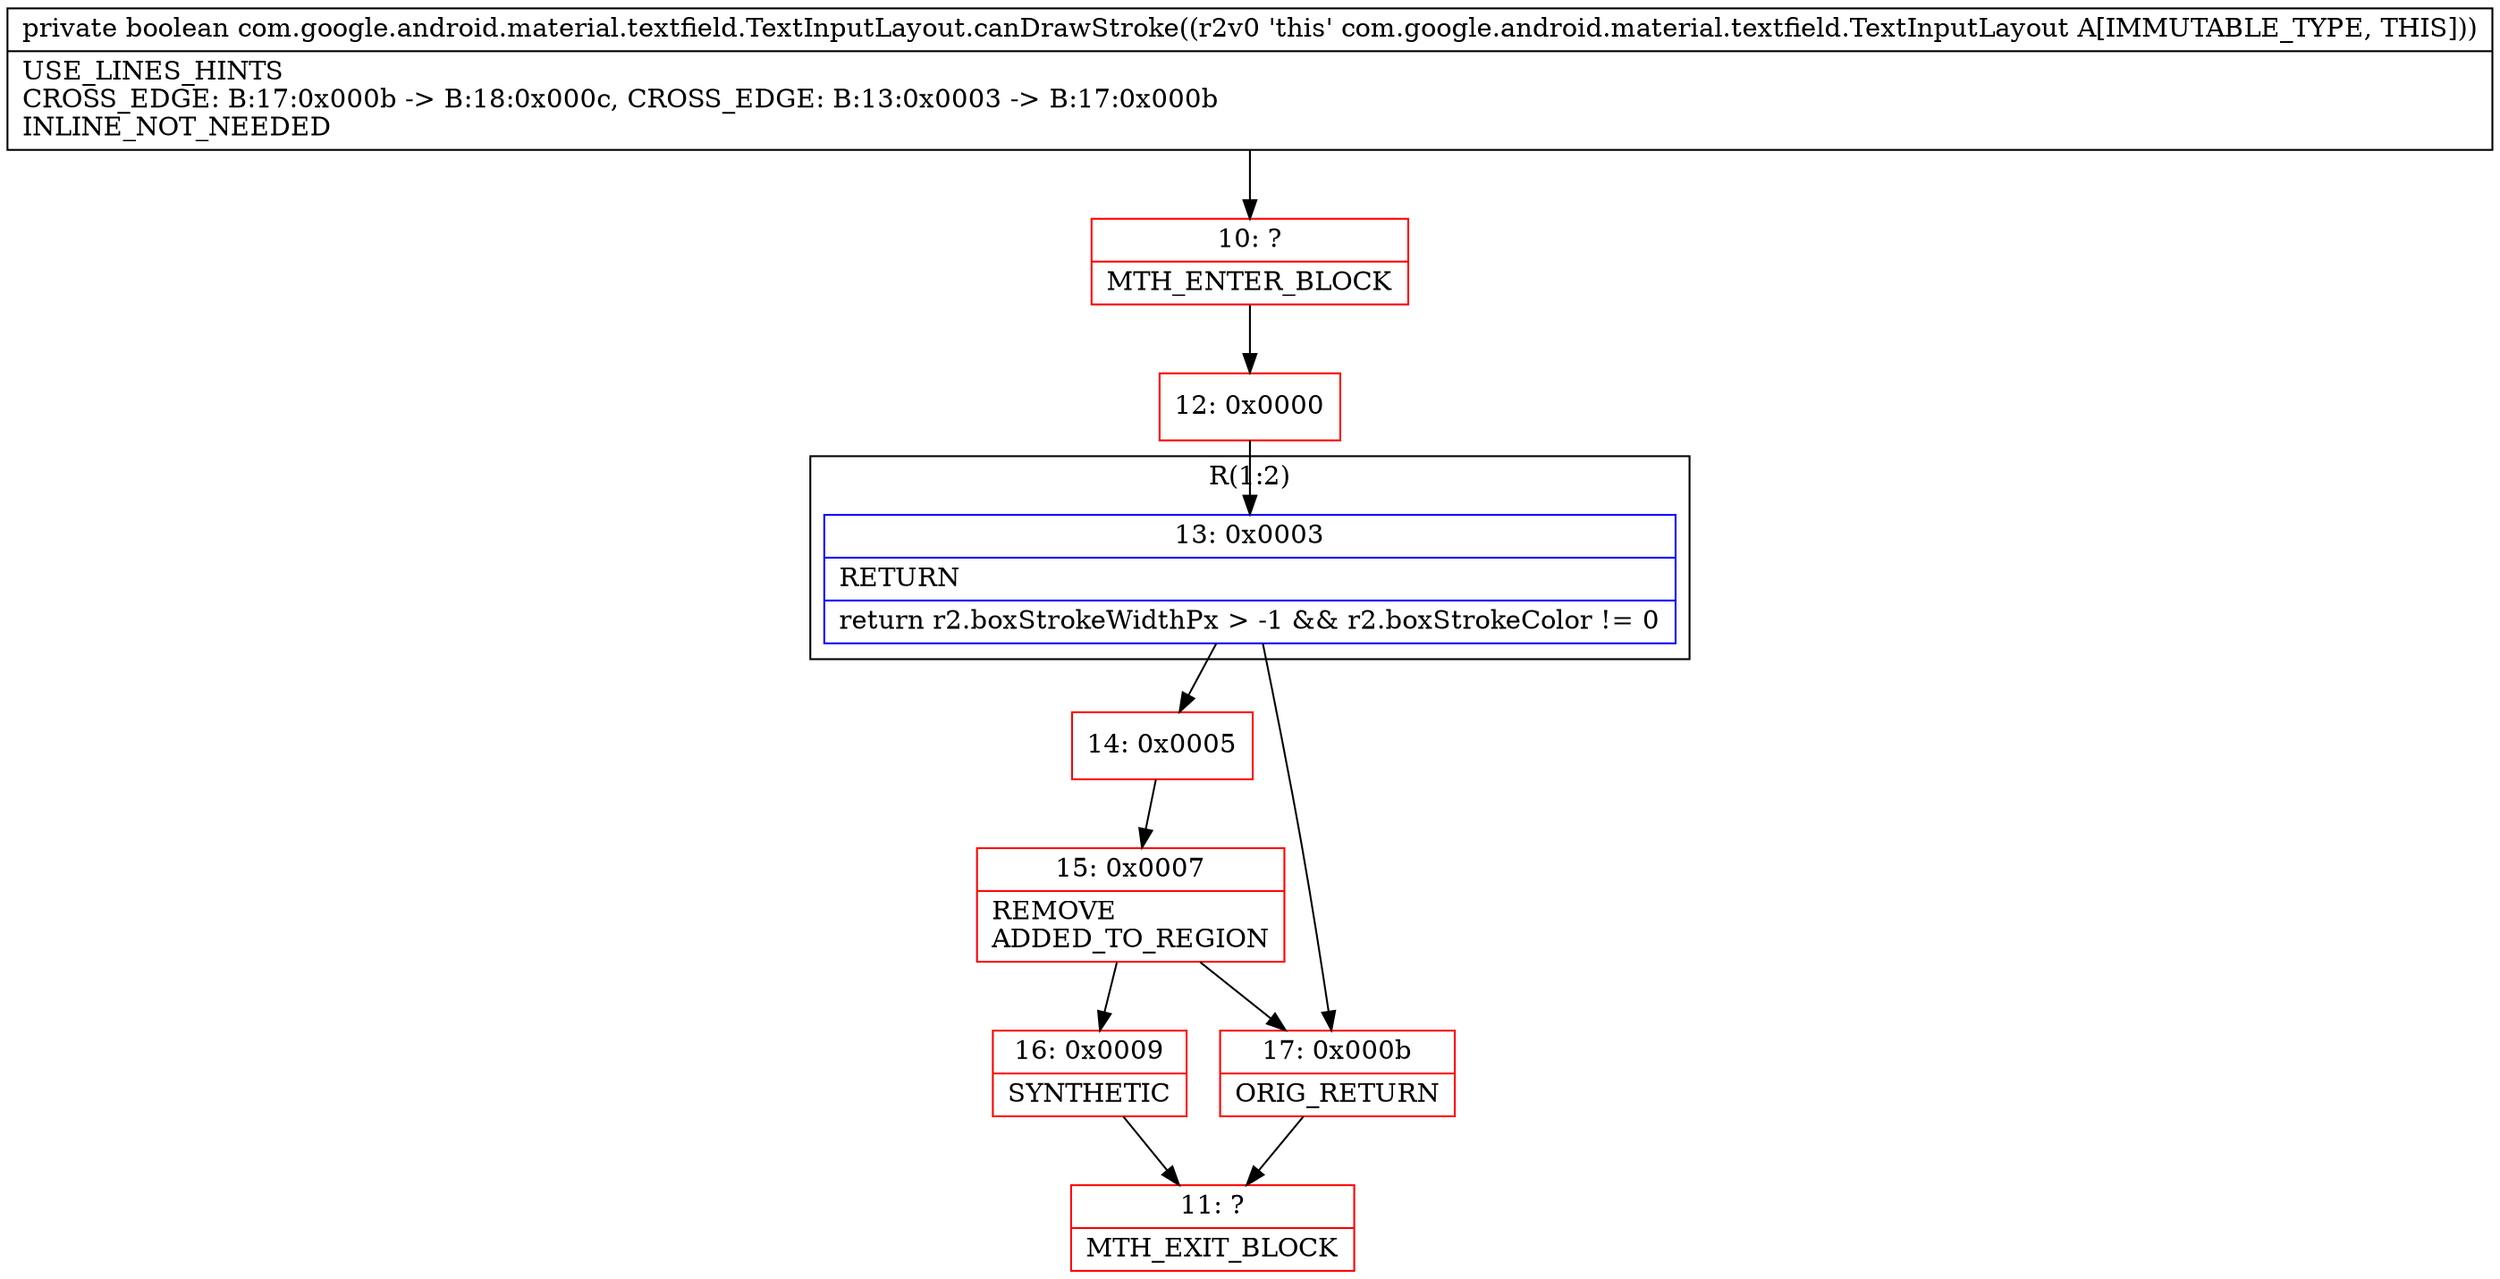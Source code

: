 digraph "CFG forcom.google.android.material.textfield.TextInputLayout.canDrawStroke()Z" {
subgraph cluster_Region_131791607 {
label = "R(1:2)";
node [shape=record,color=blue];
Node_13 [shape=record,label="{13\:\ 0x0003|RETURN\l|return r2.boxStrokeWidthPx \> \-1 && r2.boxStrokeColor != 0\l}"];
}
Node_10 [shape=record,color=red,label="{10\:\ ?|MTH_ENTER_BLOCK\l}"];
Node_12 [shape=record,color=red,label="{12\:\ 0x0000}"];
Node_14 [shape=record,color=red,label="{14\:\ 0x0005}"];
Node_15 [shape=record,color=red,label="{15\:\ 0x0007|REMOVE\lADDED_TO_REGION\l}"];
Node_16 [shape=record,color=red,label="{16\:\ 0x0009|SYNTHETIC\l}"];
Node_11 [shape=record,color=red,label="{11\:\ ?|MTH_EXIT_BLOCK\l}"];
Node_17 [shape=record,color=red,label="{17\:\ 0x000b|ORIG_RETURN\l}"];
MethodNode[shape=record,label="{private boolean com.google.android.material.textfield.TextInputLayout.canDrawStroke((r2v0 'this' com.google.android.material.textfield.TextInputLayout A[IMMUTABLE_TYPE, THIS]))  | USE_LINES_HINTS\lCROSS_EDGE: B:17:0x000b \-\> B:18:0x000c, CROSS_EDGE: B:13:0x0003 \-\> B:17:0x000b\lINLINE_NOT_NEEDED\l}"];
MethodNode -> Node_10;Node_13 -> Node_14;
Node_13 -> Node_17;
Node_10 -> Node_12;
Node_12 -> Node_13;
Node_14 -> Node_15;
Node_15 -> Node_16;
Node_15 -> Node_17;
Node_16 -> Node_11;
Node_17 -> Node_11;
}


